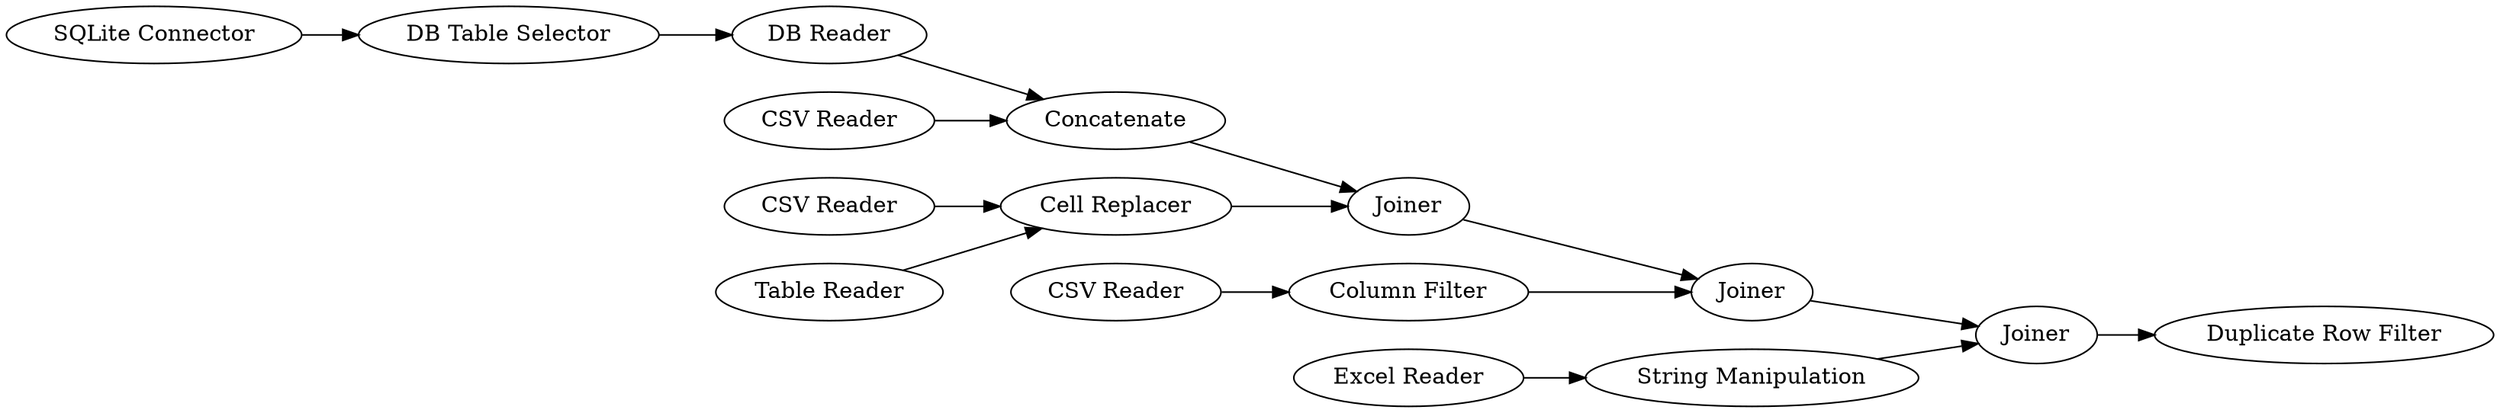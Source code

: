 digraph {
	"3270451459774643243_246" [label="SQLite Connector"]
	"3270451459774643243_143" [label=Concatenate]
	"3270451459774643243_145" [label=Joiner]
	"3270451459774643243_144" [label=Joiner]
	"3270451459774643243_146" [label=Joiner]
	"3270451459774643243_249" [label="Duplicate Row Filter"]
	"3270451459774643243_240" [label="String Manipulation"]
	"3270451459774643243_248" [label="DB Table Selector"]
	"3270451459774643243_247" [label="DB Reader"]
	"3270451459774643243_252" [label="Column Filter"]
	"3270451459774643243_254" [label="CSV Reader"]
	"3270451459774643243_256" [label="Excel Reader"]
	"3270451459774643243_129" [label="Cell Replacer"]
	"3270451459774643243_253" [label="CSV Reader"]
	"3270451459774643243_234" [label="Table Reader"]
	"3270451459774643243_255" [label="CSV Reader"]
	"3270451459774643243_146" -> "3270451459774643243_249"
	"3270451459774643243_145" -> "3270451459774643243_144"
	"3270451459774643243_129" -> "3270451459774643243_145"
	"3270451459774643243_246" -> "3270451459774643243_248"
	"3270451459774643243_252" -> "3270451459774643243_144"
	"3270451459774643243_248" -> "3270451459774643243_247"
	"3270451459774643243_234" -> "3270451459774643243_129"
	"3270451459774643243_143" -> "3270451459774643243_145"
	"3270451459774643243_247" -> "3270451459774643243_143"
	"3270451459774643243_240" -> "3270451459774643243_146"
	"3270451459774643243_253" -> "3270451459774643243_143"
	"3270451459774643243_144" -> "3270451459774643243_146"
	"3270451459774643243_256" -> "3270451459774643243_240"
	"3270451459774643243_254" -> "3270451459774643243_129"
	"3270451459774643243_255" -> "3270451459774643243_252"
	rankdir=LR
}
